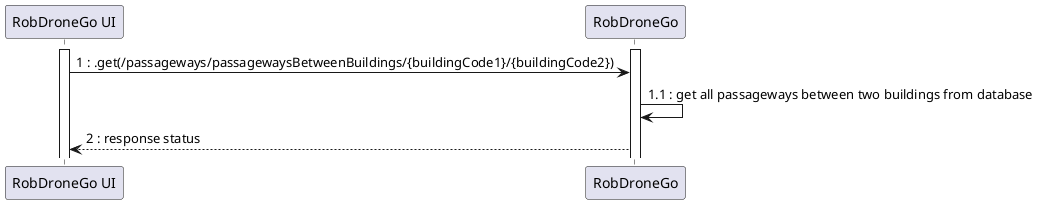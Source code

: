 @startuml
participant "RobDroneGo UI" as UI
participant "RobDroneGo" as API

activate UI
activate API
UI -> API : 1 : .get(/passageways/passagewaysBetweenBuildings/{buildingCode1}/{buildingCode2})
API -> API : 1.1 : get all passageways between two buildings from database
API --> UI : 2 : response status

@enduml